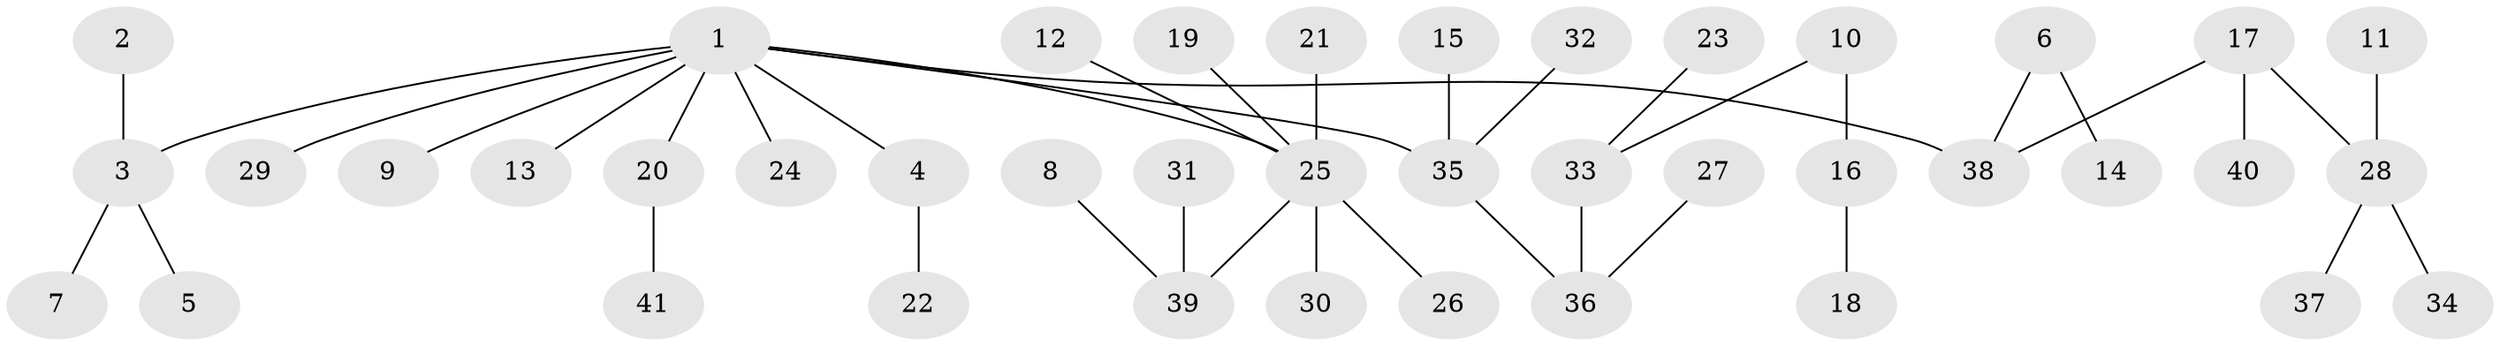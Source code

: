 // original degree distribution, {6: 0.012195121951219513, 4: 0.13414634146341464, 3: 0.10975609756097561, 2: 0.24390243902439024, 5: 0.012195121951219513, 1: 0.4878048780487805}
// Generated by graph-tools (version 1.1) at 2025/26/03/09/25 03:26:27]
// undirected, 41 vertices, 40 edges
graph export_dot {
graph [start="1"]
  node [color=gray90,style=filled];
  1;
  2;
  3;
  4;
  5;
  6;
  7;
  8;
  9;
  10;
  11;
  12;
  13;
  14;
  15;
  16;
  17;
  18;
  19;
  20;
  21;
  22;
  23;
  24;
  25;
  26;
  27;
  28;
  29;
  30;
  31;
  32;
  33;
  34;
  35;
  36;
  37;
  38;
  39;
  40;
  41;
  1 -- 3 [weight=1.0];
  1 -- 4 [weight=1.0];
  1 -- 9 [weight=1.0];
  1 -- 13 [weight=1.0];
  1 -- 20 [weight=1.0];
  1 -- 24 [weight=1.0];
  1 -- 25 [weight=1.0];
  1 -- 29 [weight=1.0];
  1 -- 35 [weight=1.0];
  1 -- 38 [weight=1.0];
  2 -- 3 [weight=1.0];
  3 -- 5 [weight=1.0];
  3 -- 7 [weight=1.0];
  4 -- 22 [weight=1.0];
  6 -- 14 [weight=1.0];
  6 -- 38 [weight=1.0];
  8 -- 39 [weight=1.0];
  10 -- 16 [weight=1.0];
  10 -- 33 [weight=1.0];
  11 -- 28 [weight=1.0];
  12 -- 25 [weight=1.0];
  15 -- 35 [weight=1.0];
  16 -- 18 [weight=1.0];
  17 -- 28 [weight=1.0];
  17 -- 38 [weight=1.0];
  17 -- 40 [weight=1.0];
  19 -- 25 [weight=1.0];
  20 -- 41 [weight=1.0];
  21 -- 25 [weight=1.0];
  23 -- 33 [weight=1.0];
  25 -- 26 [weight=1.0];
  25 -- 30 [weight=1.0];
  25 -- 39 [weight=1.0];
  27 -- 36 [weight=1.0];
  28 -- 34 [weight=1.0];
  28 -- 37 [weight=1.0];
  31 -- 39 [weight=1.0];
  32 -- 35 [weight=1.0];
  33 -- 36 [weight=1.0];
  35 -- 36 [weight=1.0];
}
